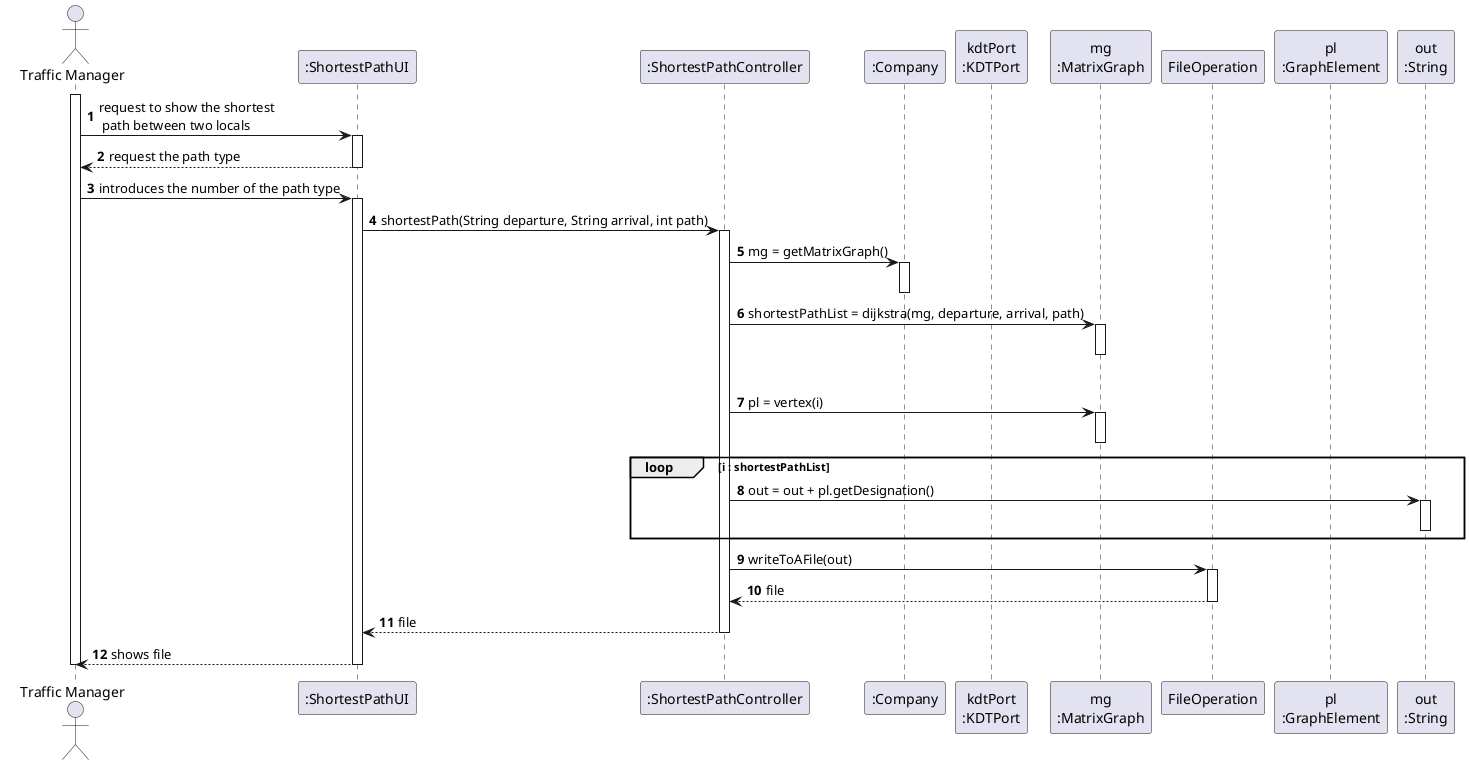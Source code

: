 @startuml
actor "Traffic Manager" as Adm
participant ":ShortestPathUI" as UI
participant ":ShortestPathController" as controller
participant ":Company" as c
participant "kdtPort\n:KDTPort" as kdt
participant "mg\n:MatrixGraph" as mgraph
participant "FileOperation" as fo
participant "shortestPathList\nList<Integer>" as fo
participant "pl\n:GraphElement" as pl
participant "out\n:String" as out

autonumber

activate Adm

Adm -> UI: request to show the shortest\n path between two locals

activate UI

UI --> Adm: request the path type

deactivate UI

Adm -> UI: introduces the number of the path type

activate UI

UI -> controller: shortestPath(String departure, String arrival, int path)

activate controller

controller -> c: mg = getMatrixGraph()

activate c

deactivate c

controller -> mgraph: shortestPathList = dijkstra(mg, departure, arrival, path)

activate mgraph

deactivate mgraph

alt shortestPathList != empty

controller -> mgraph: pl = vertex(i)

activate mgraph

deactivate mgraph

loop i : shortestPathList

controller -> out : out = out + pl.getDesignation()

activate out

deactivate out

end

controller -> fo: writeToAFile(out)

activate fo

fo --> controller: file

deactivate fo

controller --> UI: file

deactivate controller

UI --> Adm: shows file

deactivate UI

deactivate Adm
@enduml